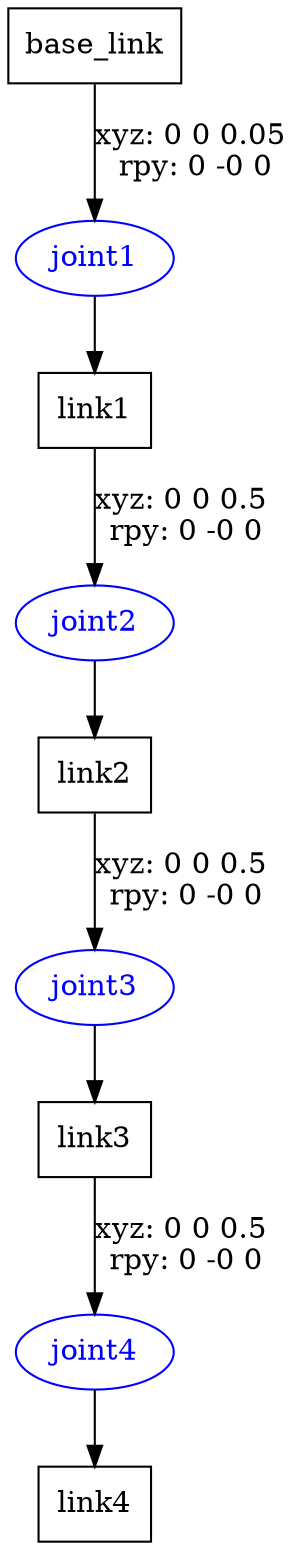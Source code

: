 digraph G {
node [shape=box];
"base_link" [label="base_link"];
"link1" [label="link1"];
"link2" [label="link2"];
"link3" [label="link3"];
"link4" [label="link4"];
node [shape=ellipse, color=blue, fontcolor=blue];
"base_link" -> "joint1" [label="xyz: 0 0 0.05 \nrpy: 0 -0 0"]
"joint1" -> "link1"
"link1" -> "joint2" [label="xyz: 0 0 0.5 \nrpy: 0 -0 0"]
"joint2" -> "link2"
"link2" -> "joint3" [label="xyz: 0 0 0.5 \nrpy: 0 -0 0"]
"joint3" -> "link3"
"link3" -> "joint4" [label="xyz: 0 0 0.5 \nrpy: 0 -0 0"]
"joint4" -> "link4"
}
